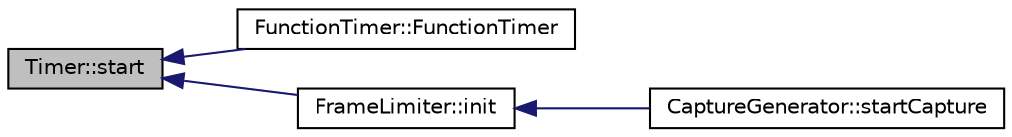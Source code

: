 digraph "Timer::start"
{
 // INTERACTIVE_SVG=YES
  edge [fontname="Helvetica",fontsize="10",labelfontname="Helvetica",labelfontsize="10"];
  node [fontname="Helvetica",fontsize="10",shape=record];
  rankdir="LR";
  Node1 [label="Timer::start",height=0.2,width=0.4,color="black", fillcolor="grey75", style="filled", fontcolor="black"];
  Node1 -> Node2 [dir="back",color="midnightblue",fontsize="10",style="solid",fontname="Helvetica"];
  Node2 [label="FunctionTimer::FunctionTimer",height=0.2,width=0.4,color="black", fillcolor="white", style="filled",URL="$d5/dfb/class_function_timer.html#a2bc928c51d5c956bd2fff8f411b76051"];
  Node1 -> Node3 [dir="back",color="midnightblue",fontsize="10",style="solid",fontname="Helvetica"];
  Node3 [label="FrameLimiter::init",height=0.2,width=0.4,color="black", fillcolor="white", style="filled",URL="$df/d48/class_frame_limiter.html#aae4736d4e2ad8d0ca35685b8c8df0327"];
  Node3 -> Node4 [dir="back",color="midnightblue",fontsize="10",style="solid",fontname="Helvetica"];
  Node4 [label="CaptureGenerator::startCapture",height=0.2,width=0.4,color="black", fillcolor="white", style="filled",URL="$d8/d4a/class_capture_generator.html#a682aafb1488a9c26707ef03869e1efd4"];
}
